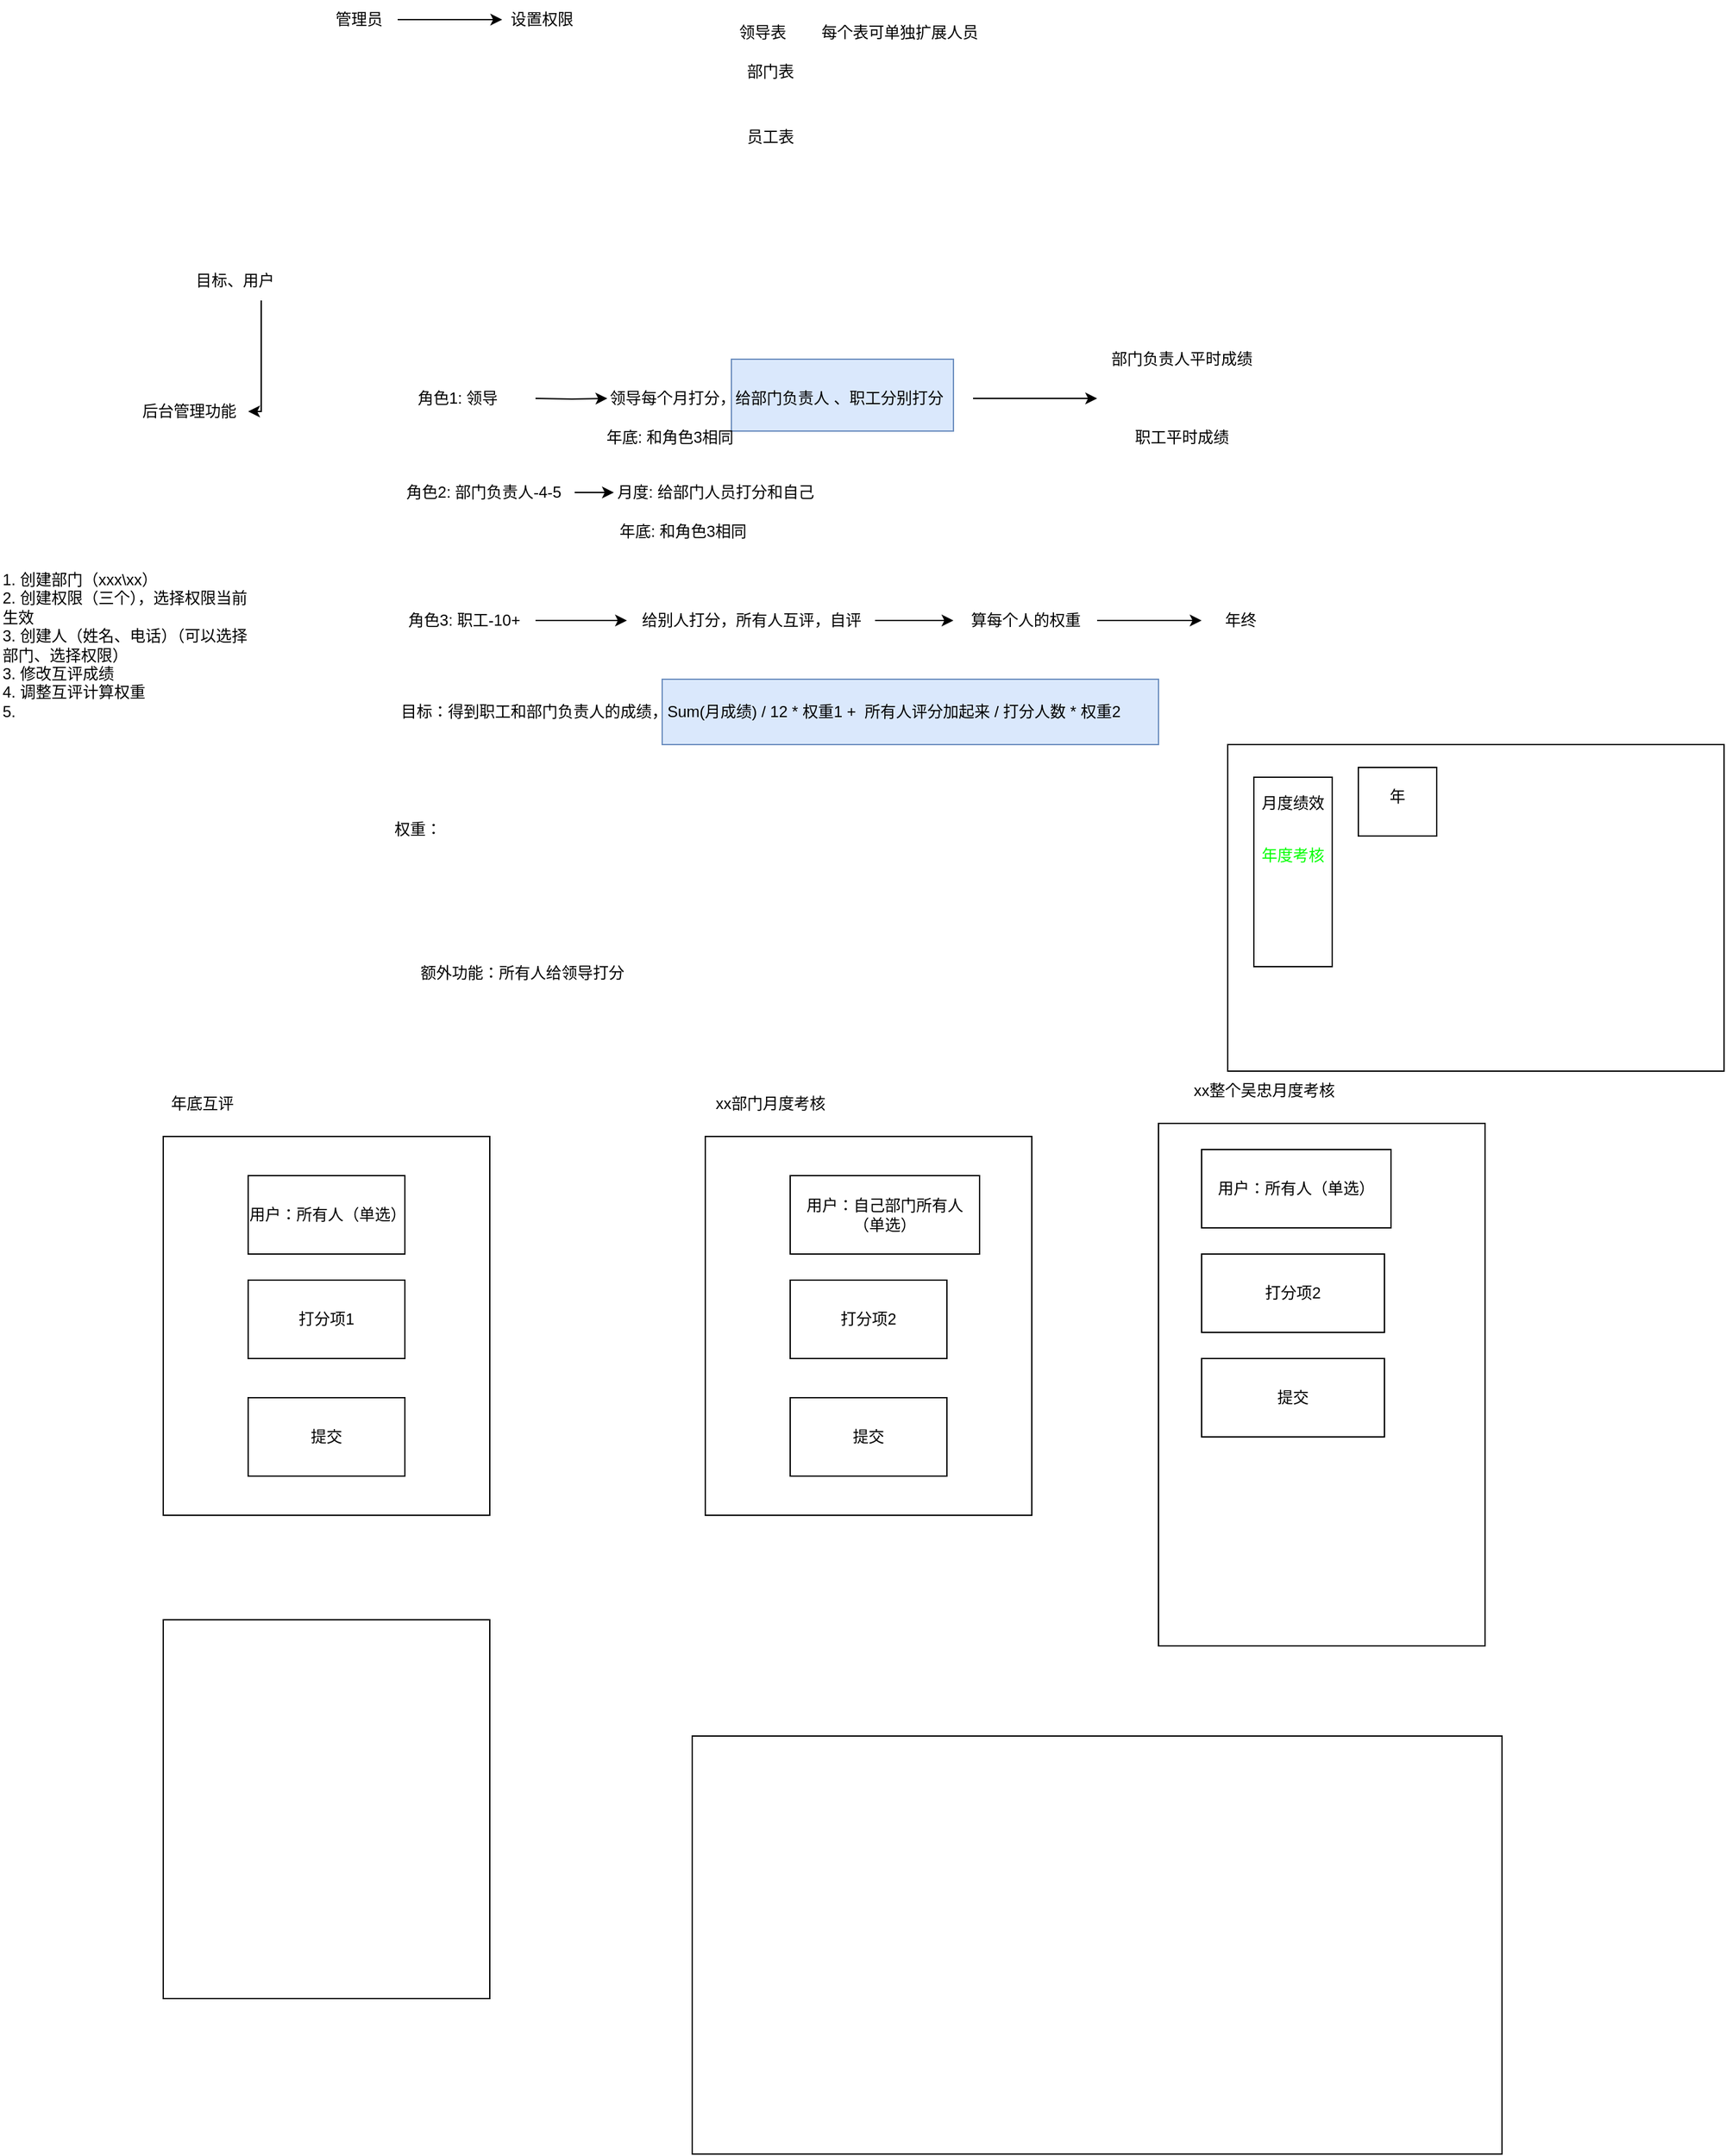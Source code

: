 <mxfile version="26.0.16">
  <diagram name="第 1 页" id="gZP2dg_081E38_DdRwA1">
    <mxGraphModel dx="2099" dy="2022" grid="1" gridSize="10" guides="1" tooltips="1" connect="1" arrows="1" fold="1" page="1" pageScale="1" pageWidth="827" pageHeight="1169" math="0" shadow="0">
      <root>
        <mxCell id="0" />
        <mxCell id="1" parent="0" />
        <mxCell id="XKTfgiKheDoKflJEw_Nu-62" value="" style="rounded=0;whiteSpace=wrap;html=1;fillColor=#dae8fc;strokeColor=#6c8ebf;" vertex="1" parent="1">
          <mxGeometry x="500" y="115" width="170" height="55" as="geometry" />
        </mxCell>
        <mxCell id="XKTfgiKheDoKflJEw_Nu-55" value="" style="rounded=0;whiteSpace=wrap;html=1;fillColor=#dae8fc;strokeColor=#6c8ebf;" vertex="1" parent="1">
          <mxGeometry x="447" y="360" width="380" height="50" as="geometry" />
        </mxCell>
        <mxCell id="XKTfgiKheDoKflJEw_Nu-8" value="" style="edgeStyle=orthogonalEdgeStyle;rounded=0;orthogonalLoop=1;jettySize=auto;html=1;" edge="1" parent="1" source="XKTfgiKheDoKflJEw_Nu-1" target="XKTfgiKheDoKflJEw_Nu-7">
          <mxGeometry relative="1" as="geometry">
            <Array as="points">
              <mxPoint x="140" y="120" />
              <mxPoint x="140" y="120" />
            </Array>
          </mxGeometry>
        </mxCell>
        <mxCell id="XKTfgiKheDoKflJEw_Nu-1" value="目标、用户" style="text;html=1;align=center;verticalAlign=middle;whiteSpace=wrap;rounded=0;" vertex="1" parent="1">
          <mxGeometry x="70" y="40" width="100" height="30" as="geometry" />
        </mxCell>
        <mxCell id="XKTfgiKheDoKflJEw_Nu-7" value="后台管理功能" style="text;html=1;align=center;verticalAlign=middle;whiteSpace=wrap;rounded=0;" vertex="1" parent="1">
          <mxGeometry x="40" y="140" width="90" height="30" as="geometry" />
        </mxCell>
        <mxCell id="XKTfgiKheDoKflJEw_Nu-20" value="" style="edgeStyle=orthogonalEdgeStyle;rounded=0;orthogonalLoop=1;jettySize=auto;html=1;" edge="1" parent="1" target="XKTfgiKheDoKflJEw_Nu-19">
          <mxGeometry relative="1" as="geometry">
            <mxPoint x="350" y="145" as="sourcePoint" />
          </mxGeometry>
        </mxCell>
        <mxCell id="XKTfgiKheDoKflJEw_Nu-15" value="角色1: 领导" style="text;html=1;align=center;verticalAlign=middle;resizable=0;points=[];autosize=1;strokeColor=none;fillColor=none;" vertex="1" parent="1">
          <mxGeometry x="250" y="130" width="80" height="30" as="geometry" />
        </mxCell>
        <mxCell id="XKTfgiKheDoKflJEw_Nu-23" value="" style="edgeStyle=orthogonalEdgeStyle;rounded=0;orthogonalLoop=1;jettySize=auto;html=1;" edge="1" parent="1" source="XKTfgiKheDoKflJEw_Nu-16">
          <mxGeometry relative="1" as="geometry">
            <mxPoint x="410" y="217" as="targetPoint" />
          </mxGeometry>
        </mxCell>
        <mxCell id="XKTfgiKheDoKflJEw_Nu-16" value="角色2: 部门负责人-4-5" style="text;html=1;align=center;verticalAlign=middle;resizable=0;points=[];autosize=1;strokeColor=none;fillColor=none;" vertex="1" parent="1">
          <mxGeometry x="240" y="202" width="140" height="30" as="geometry" />
        </mxCell>
        <mxCell id="XKTfgiKheDoKflJEw_Nu-22" value="" style="edgeStyle=orthogonalEdgeStyle;rounded=0;orthogonalLoop=1;jettySize=auto;html=1;" edge="1" parent="1" source="XKTfgiKheDoKflJEw_Nu-17" target="XKTfgiKheDoKflJEw_Nu-21">
          <mxGeometry relative="1" as="geometry" />
        </mxCell>
        <mxCell id="XKTfgiKheDoKflJEw_Nu-17" value="角色3: 职工-10+" style="text;html=1;align=center;verticalAlign=middle;resizable=0;points=[];autosize=1;strokeColor=none;fillColor=none;" vertex="1" parent="1">
          <mxGeometry x="240" y="300" width="110" height="30" as="geometry" />
        </mxCell>
        <mxCell id="XKTfgiKheDoKflJEw_Nu-42" value="" style="edgeStyle=orthogonalEdgeStyle;rounded=0;orthogonalLoop=1;jettySize=auto;html=1;" edge="1" parent="1" source="XKTfgiKheDoKflJEw_Nu-19">
          <mxGeometry relative="1" as="geometry">
            <mxPoint x="780" y="145" as="targetPoint" />
          </mxGeometry>
        </mxCell>
        <mxCell id="XKTfgiKheDoKflJEw_Nu-19" value="领导每个月打分，给部门负责人 、职工分别打分" style="text;html=1;align=left;verticalAlign=middle;resizable=0;points=[];autosize=1;strokeColor=none;fillColor=none;" vertex="1" parent="1">
          <mxGeometry x="405" y="130" width="280" height="30" as="geometry" />
        </mxCell>
        <mxCell id="XKTfgiKheDoKflJEw_Nu-29" value="" style="edgeStyle=orthogonalEdgeStyle;rounded=0;orthogonalLoop=1;jettySize=auto;html=1;" edge="1" parent="1" source="XKTfgiKheDoKflJEw_Nu-21" target="XKTfgiKheDoKflJEw_Nu-28">
          <mxGeometry relative="1" as="geometry" />
        </mxCell>
        <mxCell id="XKTfgiKheDoKflJEw_Nu-21" value="给别人打分，所有人互评，自评" style="text;html=1;align=center;verticalAlign=middle;resizable=0;points=[];autosize=1;strokeColor=none;fillColor=none;" vertex="1" parent="1">
          <mxGeometry x="420" y="300" width="190" height="30" as="geometry" />
        </mxCell>
        <mxCell id="XKTfgiKheDoKflJEw_Nu-25" value="月度: 给部门人员打分和自己" style="text;html=1;align=center;verticalAlign=middle;whiteSpace=wrap;rounded=0;" vertex="1" parent="1">
          <mxGeometry x="405" y="202" width="166" height="30" as="geometry" />
        </mxCell>
        <mxCell id="XKTfgiKheDoKflJEw_Nu-26" value="年底: 和角色3相同" style="text;html=1;align=center;verticalAlign=middle;whiteSpace=wrap;rounded=0;" vertex="1" parent="1">
          <mxGeometry x="390" y="232" width="146" height="30" as="geometry" />
        </mxCell>
        <mxCell id="XKTfgiKheDoKflJEw_Nu-45" value="" style="edgeStyle=orthogonalEdgeStyle;rounded=0;orthogonalLoop=1;jettySize=auto;html=1;" edge="1" parent="1" source="XKTfgiKheDoKflJEw_Nu-28">
          <mxGeometry relative="1" as="geometry">
            <mxPoint x="860" y="315" as="targetPoint" />
          </mxGeometry>
        </mxCell>
        <mxCell id="XKTfgiKheDoKflJEw_Nu-28" value="算每个人的权重" style="text;html=1;align=center;verticalAlign=middle;resizable=0;points=[];autosize=1;strokeColor=none;fillColor=none;" vertex="1" parent="1">
          <mxGeometry x="670" y="300" width="110" height="30" as="geometry" />
        </mxCell>
        <mxCell id="XKTfgiKheDoKflJEw_Nu-34" value="" style="edgeStyle=orthogonalEdgeStyle;rounded=0;orthogonalLoop=1;jettySize=auto;html=1;" edge="1" parent="1" source="XKTfgiKheDoKflJEw_Nu-32" target="XKTfgiKheDoKflJEw_Nu-33">
          <mxGeometry relative="1" as="geometry" />
        </mxCell>
        <mxCell id="XKTfgiKheDoKflJEw_Nu-32" value="管理员" style="text;html=1;align=center;verticalAlign=middle;whiteSpace=wrap;rounded=0;" vertex="1" parent="1">
          <mxGeometry x="184.5" y="-160" width="60" height="30" as="geometry" />
        </mxCell>
        <mxCell id="XKTfgiKheDoKflJEw_Nu-33" value="设置权限" style="text;html=1;align=center;verticalAlign=middle;whiteSpace=wrap;rounded=0;" vertex="1" parent="1">
          <mxGeometry x="324.5" y="-160" width="60" height="30" as="geometry" />
        </mxCell>
        <mxCell id="XKTfgiKheDoKflJEw_Nu-35" value="领导表" style="text;html=1;align=center;verticalAlign=middle;whiteSpace=wrap;rounded=0;" vertex="1" parent="1">
          <mxGeometry x="493.5" y="-150" width="60" height="30" as="geometry" />
        </mxCell>
        <mxCell id="XKTfgiKheDoKflJEw_Nu-36" value="部门表" style="text;html=1;align=center;verticalAlign=middle;whiteSpace=wrap;rounded=0;" vertex="1" parent="1">
          <mxGeometry x="500" y="-120" width="60" height="30" as="geometry" />
        </mxCell>
        <mxCell id="XKTfgiKheDoKflJEw_Nu-37" value="员工表" style="text;html=1;align=center;verticalAlign=middle;whiteSpace=wrap;rounded=0;" vertex="1" parent="1">
          <mxGeometry x="500" y="-70" width="60" height="30" as="geometry" />
        </mxCell>
        <mxCell id="XKTfgiKheDoKflJEw_Nu-38" value="每个表可单独扩展人员" style="text;html=1;align=center;verticalAlign=middle;whiteSpace=wrap;rounded=0;" vertex="1" parent="1">
          <mxGeometry x="553.5" y="-150" width="150" height="30" as="geometry" />
        </mxCell>
        <mxCell id="XKTfgiKheDoKflJEw_Nu-43" value="部门负责人平时成绩" style="text;html=1;align=center;verticalAlign=middle;whiteSpace=wrap;rounded=0;" vertex="1" parent="1">
          <mxGeometry x="780" y="100" width="130" height="30" as="geometry" />
        </mxCell>
        <mxCell id="XKTfgiKheDoKflJEw_Nu-46" value="年终" style="text;strokeColor=none;align=center;fillColor=none;html=1;verticalAlign=middle;whiteSpace=wrap;rounded=0;" vertex="1" parent="1">
          <mxGeometry x="860" y="300" width="60" height="30" as="geometry" />
        </mxCell>
        <mxCell id="XKTfgiKheDoKflJEw_Nu-48" value="职工平时成绩" style="text;html=1;align=center;verticalAlign=middle;whiteSpace=wrap;rounded=0;" vertex="1" parent="1">
          <mxGeometry x="790" y="160" width="110" height="30" as="geometry" />
        </mxCell>
        <mxCell id="XKTfgiKheDoKflJEw_Nu-50" value="年底: 和角色3相同" style="text;html=1;align=center;verticalAlign=middle;whiteSpace=wrap;rounded=0;" vertex="1" parent="1">
          <mxGeometry x="380" y="160" width="146" height="30" as="geometry" />
        </mxCell>
        <mxCell id="XKTfgiKheDoKflJEw_Nu-51" value="目标：得到职工和部门负责人的成绩，Sum(月成绩) / 12 * 权重1 +&amp;nbsp; 所有人评分加起来 / 打分人数 * 权重2" style="text;html=1;align=left;verticalAlign=middle;whiteSpace=wrap;rounded=0;" vertex="1" parent="1">
          <mxGeometry x="244.5" y="370" width="600" height="30" as="geometry" />
        </mxCell>
        <mxCell id="XKTfgiKheDoKflJEw_Nu-52" value="权重：" style="text;html=1;align=left;verticalAlign=middle;whiteSpace=wrap;rounded=0;" vertex="1" parent="1">
          <mxGeometry x="240" y="460" width="190" height="30" as="geometry" />
        </mxCell>
        <mxCell id="XKTfgiKheDoKflJEw_Nu-60" value="额外功能：所有人给领导打分" style="text;html=1;align=left;verticalAlign=middle;whiteSpace=wrap;rounded=0;" vertex="1" parent="1">
          <mxGeometry x="260" y="570" width="290" height="30" as="geometry" />
        </mxCell>
        <mxCell id="XKTfgiKheDoKflJEw_Nu-63" value="1. 创建部门（xxx\xx）&lt;div&gt;2. 创建权限（三个），选择权限当前生效&lt;br&gt;&lt;div&gt;3. 创建人（姓名、电话）（可以选择部门、选择权限）&lt;/div&gt;&lt;div&gt;3. 修改互评成绩&lt;/div&gt;&lt;div&gt;4. 调整互评计算权重&lt;/div&gt;&lt;div&gt;5.&amp;nbsp;&lt;/div&gt;&lt;/div&gt;" style="text;html=1;align=left;verticalAlign=top;whiteSpace=wrap;rounded=0;" vertex="1" parent="1">
          <mxGeometry x="-60" y="270" width="200" height="170" as="geometry" />
        </mxCell>
        <mxCell id="XKTfgiKheDoKflJEw_Nu-66" value="" style="rounded=0;whiteSpace=wrap;html=1;" vertex="1" parent="1">
          <mxGeometry x="65" y="710" width="250" height="290" as="geometry" />
        </mxCell>
        <mxCell id="XKTfgiKheDoKflJEw_Nu-67" value="年底互评" style="text;html=1;align=center;verticalAlign=middle;whiteSpace=wrap;rounded=0;" vertex="1" parent="1">
          <mxGeometry x="65" y="670" width="60" height="30" as="geometry" />
        </mxCell>
        <mxCell id="XKTfgiKheDoKflJEw_Nu-68" value="用户：所有人（单选）" style="rounded=0;whiteSpace=wrap;html=1;" vertex="1" parent="1">
          <mxGeometry x="130" y="740" width="120" height="60" as="geometry" />
        </mxCell>
        <mxCell id="XKTfgiKheDoKflJEw_Nu-69" value="打分项1" style="rounded=0;whiteSpace=wrap;html=1;" vertex="1" parent="1">
          <mxGeometry x="130" y="820" width="120" height="60" as="geometry" />
        </mxCell>
        <mxCell id="XKTfgiKheDoKflJEw_Nu-70" value="提交" style="rounded=0;whiteSpace=wrap;html=1;" vertex="1" parent="1">
          <mxGeometry x="130" y="910" width="120" height="60" as="geometry" />
        </mxCell>
        <mxCell id="XKTfgiKheDoKflJEw_Nu-71" value="" style="rounded=0;whiteSpace=wrap;html=1;" vertex="1" parent="1">
          <mxGeometry x="480" y="710" width="250" height="290" as="geometry" />
        </mxCell>
        <mxCell id="XKTfgiKheDoKflJEw_Nu-72" value="xx部门月度考核" style="text;html=1;align=center;verticalAlign=middle;whiteSpace=wrap;rounded=0;" vertex="1" parent="1">
          <mxGeometry x="480" y="670" width="100" height="30" as="geometry" />
        </mxCell>
        <mxCell id="XKTfgiKheDoKflJEw_Nu-73" value="用户：自己部门所有人（单选）" style="rounded=0;whiteSpace=wrap;html=1;" vertex="1" parent="1">
          <mxGeometry x="545" y="740" width="145" height="60" as="geometry" />
        </mxCell>
        <mxCell id="XKTfgiKheDoKflJEw_Nu-74" value="打分项2" style="rounded=0;whiteSpace=wrap;html=1;" vertex="1" parent="1">
          <mxGeometry x="545" y="820" width="120" height="60" as="geometry" />
        </mxCell>
        <mxCell id="XKTfgiKheDoKflJEw_Nu-75" value="提交" style="rounded=0;whiteSpace=wrap;html=1;" vertex="1" parent="1">
          <mxGeometry x="545" y="910" width="120" height="60" as="geometry" />
        </mxCell>
        <mxCell id="XKTfgiKheDoKflJEw_Nu-76" value="" style="rounded=0;whiteSpace=wrap;html=1;" vertex="1" parent="1">
          <mxGeometry x="880" y="410" width="380" height="250" as="geometry" />
        </mxCell>
        <mxCell id="XKTfgiKheDoKflJEw_Nu-77" value="" style="rounded=0;whiteSpace=wrap;html=1;" vertex="1" parent="1">
          <mxGeometry x="900" y="435" width="60" height="145" as="geometry" />
        </mxCell>
        <mxCell id="XKTfgiKheDoKflJEw_Nu-79" value="&lt;p style=&quot;margin: 0pt 0pt 0.0pt; text-align: justify; font-family: &amp;quot;Times New Roman&amp;quot;;&quot; class=&quot;MsoNormal&quot;&gt;&lt;span style=&quot;font-family: 方正小标宋简体;&quot;&gt;&lt;font&gt;月度绩效&lt;/font&gt;&lt;/span&gt;&lt;/p&gt;" style="text;html=1;align=center;verticalAlign=middle;whiteSpace=wrap;rounded=0;textShadow=0;fontColor=#000000;" vertex="1" parent="1">
          <mxGeometry x="900" y="440" width="60" height="30" as="geometry" />
        </mxCell>
        <mxCell id="XKTfgiKheDoKflJEw_Nu-80" value="&lt;p class=&quot;MsoNormal&quot; style=&quot;margin: 0pt 0pt 0.0pt; text-align: justify;&quot;&gt;&lt;font face=&quot;方正小标宋简体&quot;&gt;年度考核&lt;/font&gt;&lt;/p&gt;" style="text;html=1;align=center;verticalAlign=middle;whiteSpace=wrap;rounded=0;fontColor=#00FF00;" vertex="1" parent="1">
          <mxGeometry x="900" y="480" width="60" height="30" as="geometry" />
        </mxCell>
        <mxCell id="XKTfgiKheDoKflJEw_Nu-86" value="" style="rounded=0;whiteSpace=wrap;html=1;" vertex="1" parent="1">
          <mxGeometry x="827" y="700" width="250" height="400" as="geometry" />
        </mxCell>
        <mxCell id="XKTfgiKheDoKflJEw_Nu-87" value="xx整个吴忠月度考核" style="text;html=1;align=center;verticalAlign=middle;whiteSpace=wrap;rounded=0;" vertex="1" parent="1">
          <mxGeometry x="844.5" y="660" width="125.5" height="30" as="geometry" />
        </mxCell>
        <mxCell id="XKTfgiKheDoKflJEw_Nu-88" value="用户：所有人（单选）" style="rounded=0;whiteSpace=wrap;html=1;" vertex="1" parent="1">
          <mxGeometry x="860" y="720" width="145" height="60" as="geometry" />
        </mxCell>
        <mxCell id="XKTfgiKheDoKflJEw_Nu-89" value="打分项2" style="rounded=0;whiteSpace=wrap;html=1;" vertex="1" parent="1">
          <mxGeometry x="860" y="800" width="140" height="60" as="geometry" />
        </mxCell>
        <mxCell id="XKTfgiKheDoKflJEw_Nu-90" value="提交" style="rounded=0;whiteSpace=wrap;html=1;" vertex="1" parent="1">
          <mxGeometry x="860" y="880" width="140" height="60" as="geometry" />
        </mxCell>
        <mxCell id="XKTfgiKheDoKflJEw_Nu-92" value="" style="rounded=0;whiteSpace=wrap;html=1;" vertex="1" parent="1">
          <mxGeometry x="470" y="1169" width="620" height="320" as="geometry" />
        </mxCell>
        <mxCell id="XKTfgiKheDoKflJEw_Nu-93" value="" style="rounded=0;whiteSpace=wrap;html=1;" vertex="1" parent="1">
          <mxGeometry x="65" y="1080" width="250" height="290" as="geometry" />
        </mxCell>
        <mxCell id="XKTfgiKheDoKflJEw_Nu-97" value="" style="rounded=0;whiteSpace=wrap;html=1;" vertex="1" parent="1">
          <mxGeometry x="980" y="427.5" width="60" height="52.5" as="geometry" />
        </mxCell>
        <mxCell id="XKTfgiKheDoKflJEw_Nu-98" value="年" style="text;html=1;align=center;verticalAlign=middle;whiteSpace=wrap;rounded=0;" vertex="1" parent="1">
          <mxGeometry x="980" y="435" width="60" height="30" as="geometry" />
        </mxCell>
      </root>
    </mxGraphModel>
  </diagram>
</mxfile>
